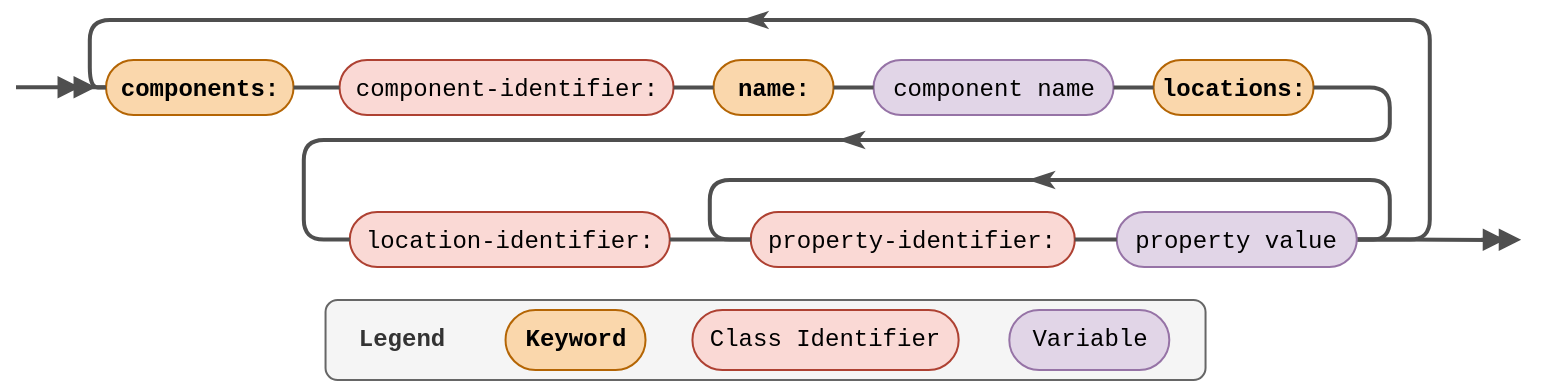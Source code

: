 <mxfile version="21.6.1" type="device">
  <diagram name="Page-1" id="lv2RBA-2qfxnkMvO_x3A">
    <mxGraphModel dx="584" dy="886" grid="1" gridSize="10" guides="1" tooltips="1" connect="1" arrows="1" fold="1" page="1" pageScale="1" pageWidth="850" pageHeight="1100" math="0" shadow="0">
      <root>
        <mxCell id="0" />
        <mxCell id="1" parent="0" />
        <mxCell id="noi2ujR_z1II3ijenSDf-1" value="" style="group" parent="1" vertex="1" connectable="0">
          <mxGeometry x="880" y="130" width="755.75" height="190" as="geometry" />
        </mxCell>
        <mxCell id="noi2ujR_z1II3ijenSDf-2" value="" style="group" parent="noi2ujR_z1II3ijenSDf-1" vertex="1" connectable="0">
          <mxGeometry x="154.77" y="150" width="440" height="40" as="geometry" />
        </mxCell>
        <mxCell id="noi2ujR_z1II3ijenSDf-3" value="&lt;b&gt;&amp;nbsp; Legend&lt;/b&gt;" style="text;html=1;align=left;verticalAlign=middle;whiteSpace=wrap;rounded=1;fontFamily=Courier New;perimeterSpacing=6;shadow=0;fillColor=#f5f5f5;fontColor=#333333;strokeColor=#666666;" parent="noi2ujR_z1II3ijenSDf-2" vertex="1">
          <mxGeometry width="440" height="40" as="geometry" />
        </mxCell>
        <mxCell id="noi2ujR_z1II3ijenSDf-4" value="Keyword" style="rounded=1;whiteSpace=wrap;html=1;fillColor=#fad7ac;strokeColor=#b46504;arcSize=50;fontStyle=1;fontFamily=Courier New;perimeterSpacing=6;shadow=0;" parent="noi2ujR_z1II3ijenSDf-2" vertex="1">
          <mxGeometry x="90" y="5" width="70" height="30" as="geometry" />
        </mxCell>
        <mxCell id="noi2ujR_z1II3ijenSDf-5" value="&lt;span style=&quot;font-weight: 400;&quot;&gt;Class Identifier&lt;/span&gt;" style="rounded=1;whiteSpace=wrap;html=1;fillColor=#fad9d5;strokeColor=#ae4132;arcSize=50;fontStyle=1;fontFamily=Courier New;perimeterSpacing=6;shadow=0;" parent="noi2ujR_z1II3ijenSDf-2" vertex="1">
          <mxGeometry x="183.44" y="5" width="133.12" height="30" as="geometry" />
        </mxCell>
        <mxCell id="noi2ujR_z1II3ijenSDf-6" value="&lt;span style=&quot;font-weight: normal;&quot;&gt;Variable&lt;/span&gt;" style="rounded=1;whiteSpace=wrap;html=1;fillColor=#e1d5e7;strokeColor=#9673a6;arcSize=50;fontStyle=1;fontFamily=Courier New;perimeterSpacing=6;shadow=0;" parent="noi2ujR_z1II3ijenSDf-2" vertex="1">
          <mxGeometry x="341.88" y="5" width="80" height="30" as="geometry" />
        </mxCell>
        <mxCell id="noi2ujR_z1II3ijenSDf-7" value="" style="group" parent="noi2ujR_z1II3ijenSDf-1" vertex="1" connectable="0">
          <mxGeometry width="755.75" height="123.5" as="geometry" />
        </mxCell>
        <mxCell id="noi2ujR_z1II3ijenSDf-8" value="" style="endArrow=doubleBlock;html=1;rounded=1;labelBackgroundColor=default;strokeColor=#4F4F4F;strokeWidth=2;fontFamily=Helvetica;fontSize=12;fontColor=default;shape=connector;endFill=1;" parent="noi2ujR_z1II3ijenSDf-7" edge="1">
          <mxGeometry width="50" height="50" relative="1" as="geometry">
            <mxPoint x="30" y="43.57" as="sourcePoint" />
            <mxPoint x="70" y="43.57" as="targetPoint" />
          </mxGeometry>
        </mxCell>
        <mxCell id="noi2ujR_z1II3ijenSDf-9" value="&lt;p&gt;&lt;font face=&quot;Courier New&quot;&gt;components:&lt;/font&gt;&lt;/p&gt;" style="rounded=1;whiteSpace=wrap;html=1;arcSize=50;fontStyle=1;fillColor=#fad7ac;strokeColor=#b46504;" parent="noi2ujR_z1II3ijenSDf-7" vertex="1">
          <mxGeometry x="45.02" y="30" width="93.75" height="27.5" as="geometry" />
        </mxCell>
        <mxCell id="noi2ujR_z1II3ijenSDf-10" value="&lt;p&gt;&lt;font face=&quot;Courier New&quot;&gt;&lt;span style=&quot;font-weight: normal;&quot;&gt;component-identifier:&lt;/span&gt;&lt;/font&gt;&lt;/p&gt;" style="rounded=1;whiteSpace=wrap;html=1;arcSize=50;fillColor=#fad9d5;strokeColor=#ae4132;fontStyle=1" parent="noi2ujR_z1II3ijenSDf-7" vertex="1">
          <mxGeometry x="161.77" y="30" width="167" height="27.5" as="geometry" />
        </mxCell>
        <mxCell id="noi2ujR_z1II3ijenSDf-11" style="edgeStyle=orthogonalEdgeStyle;shape=connector;rounded=1;orthogonalLoop=1;jettySize=auto;html=1;exitX=1;exitY=0.5;exitDx=0;exitDy=0;labelBackgroundColor=default;strokeColor=#4F4F4F;strokeWidth=2;fontFamily=Helvetica;fontSize=12;fontColor=default;endArrow=none;endFill=0;" parent="noi2ujR_z1II3ijenSDf-7" source="noi2ujR_z1II3ijenSDf-9" target="noi2ujR_z1II3ijenSDf-10" edge="1">
          <mxGeometry relative="1" as="geometry" />
        </mxCell>
        <mxCell id="noi2ujR_z1II3ijenSDf-12" value="&lt;p&gt;&lt;font face=&quot;Courier New&quot;&gt;name:&lt;/font&gt;&lt;/p&gt;" style="rounded=1;whiteSpace=wrap;html=1;arcSize=50;fillColor=#fad7ac;strokeColor=#b46504;fontStyle=1" parent="noi2ujR_z1II3ijenSDf-7" vertex="1">
          <mxGeometry x="348.77" y="30" width="60" height="27.5" as="geometry" />
        </mxCell>
        <mxCell id="noi2ujR_z1II3ijenSDf-13" style="edgeStyle=orthogonalEdgeStyle;shape=connector;rounded=1;orthogonalLoop=1;jettySize=auto;html=1;exitX=1;exitY=0.5;exitDx=0;exitDy=0;entryX=0;entryY=0.5;entryDx=0;entryDy=0;labelBackgroundColor=default;strokeColor=#4F4F4F;strokeWidth=2;fontFamily=Helvetica;fontSize=12;fontColor=default;endArrow=none;endFill=0;" parent="noi2ujR_z1II3ijenSDf-7" source="noi2ujR_z1II3ijenSDf-10" target="noi2ujR_z1II3ijenSDf-12" edge="1">
          <mxGeometry relative="1" as="geometry" />
        </mxCell>
        <mxCell id="noi2ujR_z1II3ijenSDf-14" value="&lt;p&gt;&lt;font face=&quot;Courier New&quot;&gt;&lt;span style=&quot;font-weight: normal;&quot;&gt;component name&lt;/span&gt;&lt;/font&gt;&lt;/p&gt;" style="rounded=1;whiteSpace=wrap;html=1;arcSize=50;fillColor=#e1d5e7;strokeColor=#9673a6;fontStyle=1" parent="noi2ujR_z1II3ijenSDf-7" vertex="1">
          <mxGeometry x="428.77" y="30" width="120" height="27.5" as="geometry" />
        </mxCell>
        <mxCell id="noi2ujR_z1II3ijenSDf-15" style="edgeStyle=orthogonalEdgeStyle;shape=connector;rounded=1;orthogonalLoop=1;jettySize=auto;html=1;exitX=1;exitY=0.5;exitDx=0;exitDy=0;labelBackgroundColor=default;strokeColor=#4F4F4F;strokeWidth=2;fontFamily=Helvetica;fontSize=12;fontColor=default;endArrow=none;endFill=0;" parent="noi2ujR_z1II3ijenSDf-7" source="noi2ujR_z1II3ijenSDf-12" target="noi2ujR_z1II3ijenSDf-14" edge="1">
          <mxGeometry relative="1" as="geometry" />
        </mxCell>
        <mxCell id="noi2ujR_z1II3ijenSDf-16" value="&lt;p&gt;&lt;font face=&quot;Courier New&quot;&gt;locations:&lt;/font&gt;&lt;/p&gt;" style="rounded=1;whiteSpace=wrap;html=1;arcSize=50;fillColor=#fad7ac;strokeColor=#b46504;fontStyle=1" parent="noi2ujR_z1II3ijenSDf-7" vertex="1">
          <mxGeometry x="568.77" y="30" width="80" height="27.5" as="geometry" />
        </mxCell>
        <mxCell id="noi2ujR_z1II3ijenSDf-17" style="edgeStyle=orthogonalEdgeStyle;shape=connector;rounded=1;orthogonalLoop=1;jettySize=auto;html=1;exitX=1;exitY=0.5;exitDx=0;exitDy=0;entryX=0;entryY=0.5;entryDx=0;entryDy=0;labelBackgroundColor=default;strokeColor=#4F4F4F;strokeWidth=2;fontFamily=Helvetica;fontSize=12;fontColor=default;endArrow=none;endFill=0;" parent="noi2ujR_z1II3ijenSDf-7" source="noi2ujR_z1II3ijenSDf-14" target="noi2ujR_z1II3ijenSDf-16" edge="1">
          <mxGeometry relative="1" as="geometry" />
        </mxCell>
        <mxCell id="noi2ujR_z1II3ijenSDf-18" value="&lt;p&gt;&lt;font face=&quot;Courier New&quot;&gt;&lt;span style=&quot;font-weight: normal;&quot;&gt;location-identifier:&lt;/span&gt;&lt;/font&gt;&lt;/p&gt;" style="rounded=1;whiteSpace=wrap;html=1;arcSize=50;fillColor=#fad9d5;strokeColor=#ae4132;fontStyle=1" parent="noi2ujR_z1II3ijenSDf-7" vertex="1">
          <mxGeometry x="166.89" y="106" width="160" height="27.5" as="geometry" />
        </mxCell>
        <mxCell id="noi2ujR_z1II3ijenSDf-19" style="edgeStyle=orthogonalEdgeStyle;shape=connector;rounded=1;orthogonalLoop=1;jettySize=auto;html=1;exitX=1;exitY=0.5;exitDx=0;exitDy=0;entryX=0;entryY=0.5;entryDx=0;entryDy=0;labelBackgroundColor=default;strokeColor=#4F4F4F;strokeWidth=2;fontFamily=Helvetica;fontSize=12;fontColor=default;endArrow=none;endFill=0;" parent="noi2ujR_z1II3ijenSDf-7" source="noi2ujR_z1II3ijenSDf-16" target="noi2ujR_z1II3ijenSDf-18" edge="1">
          <mxGeometry relative="1" as="geometry">
            <Array as="points">
              <mxPoint x="686.89" y="44" />
              <mxPoint x="686.89" y="70" />
              <mxPoint x="143.89" y="70" />
              <mxPoint x="143.89" y="120" />
            </Array>
          </mxGeometry>
        </mxCell>
        <mxCell id="noi2ujR_z1II3ijenSDf-20" value="&lt;p&gt;&lt;font face=&quot;Courier New&quot;&gt;&lt;span style=&quot;font-weight: normal;&quot;&gt;property-identifier:&lt;/span&gt;&lt;/font&gt;&lt;/p&gt;" style="rounded=1;whiteSpace=wrap;html=1;arcSize=50;fillColor=#fad9d5;strokeColor=#ae4132;fontStyle=1" parent="noi2ujR_z1II3ijenSDf-7" vertex="1">
          <mxGeometry x="367.39" y="106" width="162" height="27.5" as="geometry" />
        </mxCell>
        <mxCell id="noi2ujR_z1II3ijenSDf-21" style="edgeStyle=orthogonalEdgeStyle;shape=connector;rounded=1;orthogonalLoop=1;jettySize=auto;html=1;exitX=1;exitY=0.5;exitDx=0;exitDy=0;entryX=0;entryY=0.5;entryDx=0;entryDy=0;labelBackgroundColor=default;strokeColor=#4F4F4F;strokeWidth=2;fontFamily=Helvetica;fontSize=12;fontColor=default;endArrow=none;endFill=0;" parent="noi2ujR_z1II3ijenSDf-7" source="noi2ujR_z1II3ijenSDf-18" target="noi2ujR_z1II3ijenSDf-20" edge="1">
          <mxGeometry relative="1" as="geometry" />
        </mxCell>
        <mxCell id="noi2ujR_z1II3ijenSDf-22" style="edgeStyle=orthogonalEdgeStyle;shape=connector;rounded=1;orthogonalLoop=1;jettySize=auto;html=1;exitX=1;exitY=0.5;exitDx=0;exitDy=0;entryX=0;entryY=0.5;entryDx=0;entryDy=0;labelBackgroundColor=default;strokeColor=#4F4F4F;strokeWidth=2;fontFamily=Helvetica;fontSize=12;fontColor=default;endArrow=none;endFill=0;" parent="noi2ujR_z1II3ijenSDf-7" source="noi2ujR_z1II3ijenSDf-25" target="noi2ujR_z1II3ijenSDf-20" edge="1">
          <mxGeometry relative="1" as="geometry">
            <Array as="points">
              <mxPoint x="686.89" y="120" />
              <mxPoint x="686.89" y="90" />
              <mxPoint x="346.89" y="90" />
              <mxPoint x="346.89" y="120" />
            </Array>
          </mxGeometry>
        </mxCell>
        <mxCell id="noi2ujR_z1II3ijenSDf-23" style="edgeStyle=orthogonalEdgeStyle;shape=connector;rounded=1;orthogonalLoop=1;jettySize=auto;html=1;exitX=1;exitY=0.5;exitDx=0;exitDy=0;entryX=0;entryY=0.5;entryDx=0;entryDy=0;labelBackgroundColor=default;strokeColor=#4F4F4F;strokeWidth=2;fontFamily=Helvetica;fontSize=12;fontColor=default;endArrow=none;endFill=0;" parent="noi2ujR_z1II3ijenSDf-7" source="noi2ujR_z1II3ijenSDf-25" target="noi2ujR_z1II3ijenSDf-9" edge="1">
          <mxGeometry relative="1" as="geometry">
            <Array as="points">
              <mxPoint x="706.89" y="120" />
              <mxPoint x="706.89" y="10" />
              <mxPoint x="36.89" y="10" />
              <mxPoint x="36.89" y="44" />
            </Array>
          </mxGeometry>
        </mxCell>
        <mxCell id="noi2ujR_z1II3ijenSDf-24" style="edgeStyle=orthogonalEdgeStyle;shape=connector;rounded=1;orthogonalLoop=1;jettySize=auto;html=1;exitX=1;exitY=0.5;exitDx=0;exitDy=0;labelBackgroundColor=default;strokeColor=#4F4F4F;strokeWidth=2;fontFamily=Helvetica;fontSize=12;fontColor=default;endArrow=none;endFill=0;" parent="noi2ujR_z1II3ijenSDf-7" source="noi2ujR_z1II3ijenSDf-25" edge="1">
          <mxGeometry relative="1" as="geometry">
            <mxPoint x="736.89" y="120" as="targetPoint" />
          </mxGeometry>
        </mxCell>
        <mxCell id="noi2ujR_z1II3ijenSDf-25" value="&lt;p&gt;&lt;font face=&quot;Courier New&quot;&gt;&lt;span style=&quot;font-weight: 400;&quot;&gt;property value&lt;/span&gt;&lt;/font&gt;&lt;/p&gt;" style="rounded=1;whiteSpace=wrap;html=1;arcSize=50;fillColor=#e1d5e7;strokeColor=#9673a6;fontStyle=1" parent="noi2ujR_z1II3ijenSDf-7" vertex="1">
          <mxGeometry x="550.39" y="106" width="120" height="27.5" as="geometry" />
        </mxCell>
        <mxCell id="noi2ujR_z1II3ijenSDf-26" style="edgeStyle=orthogonalEdgeStyle;shape=connector;rounded=1;orthogonalLoop=1;jettySize=auto;html=1;exitX=1;exitY=0.5;exitDx=0;exitDy=0;entryX=0;entryY=0.5;entryDx=0;entryDy=0;labelBackgroundColor=default;strokeColor=#4F4F4F;strokeWidth=2;fontFamily=Helvetica;fontSize=12;fontColor=default;endArrow=none;endFill=0;" parent="noi2ujR_z1II3ijenSDf-7" source="noi2ujR_z1II3ijenSDf-20" target="noi2ujR_z1II3ijenSDf-25" edge="1">
          <mxGeometry relative="1" as="geometry" />
        </mxCell>
        <mxCell id="noi2ujR_z1II3ijenSDf-27" value="" style="endArrow=none;html=1;rounded=1;labelBackgroundColor=default;strokeColor=#4F4F4F;strokeWidth=2;fontFamily=Helvetica;fontSize=12;fontColor=default;shape=connector;startArrow=classicThin;startFill=1;" parent="noi2ujR_z1II3ijenSDf-7" edge="1">
          <mxGeometry width="50" height="50" relative="1" as="geometry">
            <mxPoint x="363.64" y="10" as="sourcePoint" />
            <mxPoint x="390.64" y="10" as="targetPoint" />
            <Array as="points">
              <mxPoint x="393.64" y="10" />
            </Array>
          </mxGeometry>
        </mxCell>
        <mxCell id="noi2ujR_z1II3ijenSDf-28" value="" style="endArrow=none;html=1;rounded=1;labelBackgroundColor=default;strokeColor=#4F4F4F;strokeWidth=2;fontFamily=Helvetica;fontSize=12;fontColor=default;shape=connector;startArrow=classicThin;startFill=1;" parent="noi2ujR_z1II3ijenSDf-7" edge="1">
          <mxGeometry width="50" height="50" relative="1" as="geometry">
            <mxPoint x="411.89" y="70" as="sourcePoint" />
            <mxPoint x="438.89" y="70" as="targetPoint" />
            <Array as="points">
              <mxPoint x="441.89" y="70" />
            </Array>
          </mxGeometry>
        </mxCell>
        <mxCell id="noi2ujR_z1II3ijenSDf-29" value="" style="endArrow=none;html=1;rounded=1;labelBackgroundColor=default;strokeColor=#4F4F4F;strokeWidth=2;fontFamily=Helvetica;fontSize=12;fontColor=default;shape=connector;startArrow=classicThin;startFill=1;" parent="noi2ujR_z1II3ijenSDf-7" edge="1">
          <mxGeometry width="50" height="50" relative="1" as="geometry">
            <mxPoint x="506.89" y="90" as="sourcePoint" />
            <mxPoint x="533.89" y="90" as="targetPoint" />
            <Array as="points">
              <mxPoint x="536.89" y="90" />
            </Array>
          </mxGeometry>
        </mxCell>
        <mxCell id="noi2ujR_z1II3ijenSDf-30" style="edgeStyle=orthogonalEdgeStyle;shape=connector;rounded=1;orthogonalLoop=1;jettySize=auto;html=1;labelBackgroundColor=default;strokeColor=#4F4F4F;strokeWidth=2;fontFamily=Helvetica;fontSize=12;fontColor=default;endArrow=doubleBlock;endFill=1;" parent="noi2ujR_z1II3ijenSDf-7" edge="1">
          <mxGeometry relative="1" as="geometry">
            <mxPoint x="752.64" y="119.638" as="targetPoint" />
            <mxPoint x="732.64" y="119.86" as="sourcePoint" />
          </mxGeometry>
        </mxCell>
        <mxCell id="noi2ujR_z1II3ijenSDf-31" value="" style="endArrow=doubleBlock;html=1;rounded=1;labelBackgroundColor=default;strokeColor=#4F4F4F;strokeWidth=2;fontFamily=Helvetica;fontSize=12;fontColor=default;shape=connector;endFill=1;" parent="noi2ujR_z1II3ijenSDf-7" edge="1">
          <mxGeometry width="50" height="50" relative="1" as="geometry">
            <mxPoint y="43.57" as="sourcePoint" />
            <mxPoint x="40" y="43.57" as="targetPoint" />
          </mxGeometry>
        </mxCell>
      </root>
    </mxGraphModel>
  </diagram>
</mxfile>
